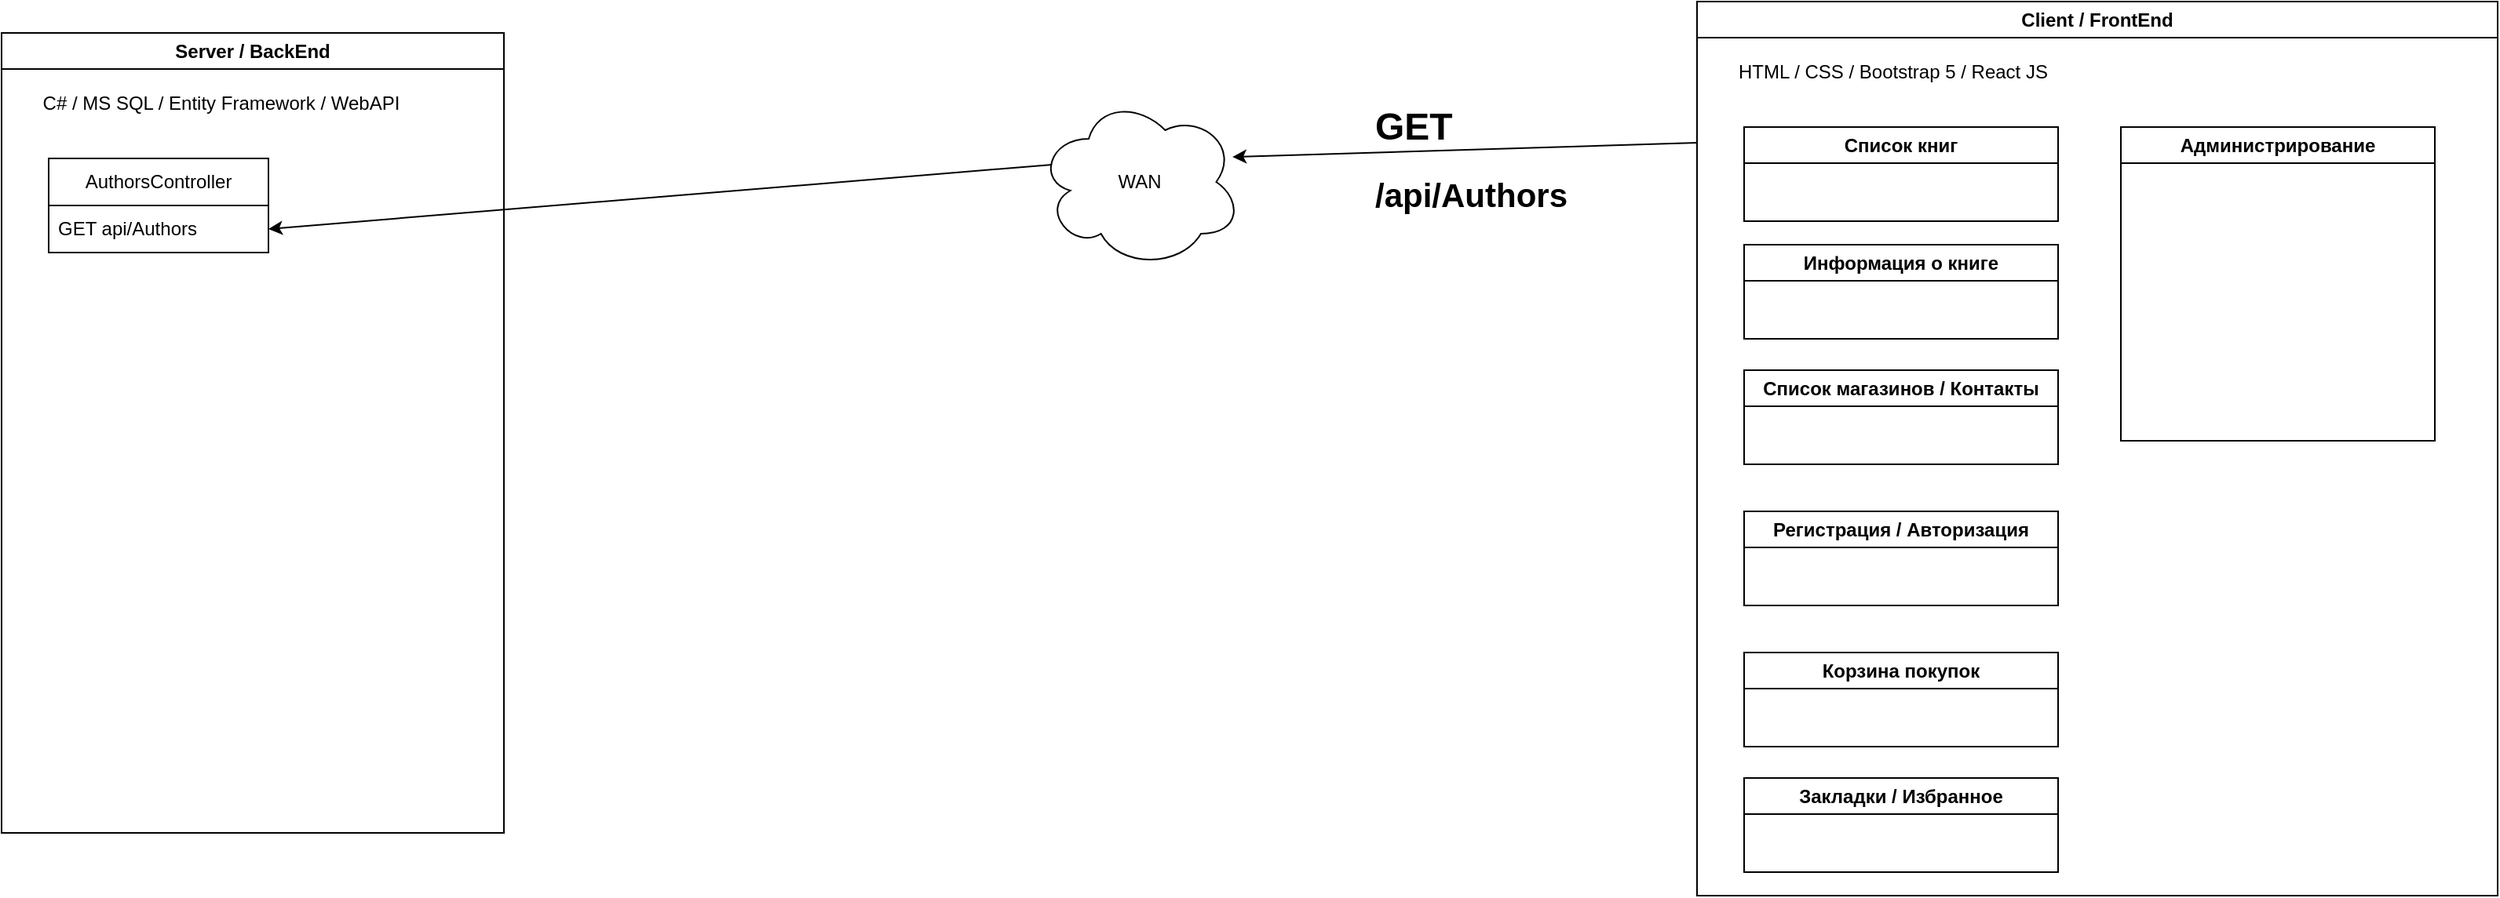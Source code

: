 <mxfile version="21.6.8" type="device">
  <diagram name="Страница — 1" id="BVPntijK4fkDrc1FMcTO">
    <mxGraphModel dx="2261" dy="758" grid="1" gridSize="10" guides="1" tooltips="1" connect="1" arrows="1" fold="1" page="1" pageScale="1" pageWidth="827" pageHeight="1169" math="0" shadow="0">
      <root>
        <mxCell id="0" />
        <mxCell id="1" parent="0" />
        <mxCell id="SLfxozKUtzvzvvXyLlPY-1" value="WAN" style="ellipse;shape=cloud;whiteSpace=wrap;html=1;" vertex="1" parent="1">
          <mxGeometry x="300" y="80" width="130" height="110" as="geometry" />
        </mxCell>
        <mxCell id="SLfxozKUtzvzvvXyLlPY-2" value="Client / FrontEnd" style="swimlane;whiteSpace=wrap;html=1;" vertex="1" parent="1">
          <mxGeometry x="720" y="20" width="510" height="570" as="geometry" />
        </mxCell>
        <mxCell id="SLfxozKUtzvzvvXyLlPY-12" value="Список книг" style="swimlane;whiteSpace=wrap;html=1;" vertex="1" parent="SLfxozKUtzvzvvXyLlPY-2">
          <mxGeometry x="30" y="80" width="200" height="60" as="geometry" />
        </mxCell>
        <mxCell id="SLfxozKUtzvzvvXyLlPY-13" value="Информация о книге" style="swimlane;whiteSpace=wrap;html=1;" vertex="1" parent="SLfxozKUtzvzvvXyLlPY-2">
          <mxGeometry x="30" y="155" width="200" height="60" as="geometry" />
        </mxCell>
        <mxCell id="SLfxozKUtzvzvvXyLlPY-14" value="Корзина покупок" style="swimlane;whiteSpace=wrap;html=1;" vertex="1" parent="SLfxozKUtzvzvvXyLlPY-2">
          <mxGeometry x="30" y="415" width="200" height="60" as="geometry" />
        </mxCell>
        <mxCell id="SLfxozKUtzvzvvXyLlPY-15" value="Список магазинов / Контакты" style="swimlane;whiteSpace=wrap;html=1;" vertex="1" parent="SLfxozKUtzvzvvXyLlPY-2">
          <mxGeometry x="30" y="235" width="200" height="60" as="geometry" />
        </mxCell>
        <mxCell id="SLfxozKUtzvzvvXyLlPY-16" value="Регистрация / Авторизация" style="swimlane;whiteSpace=wrap;html=1;startSize=23;" vertex="1" parent="SLfxozKUtzvzvvXyLlPY-2">
          <mxGeometry x="30" y="325" width="200" height="60" as="geometry" />
        </mxCell>
        <mxCell id="SLfxozKUtzvzvvXyLlPY-18" value="Закладки / Избранное" style="swimlane;whiteSpace=wrap;html=1;" vertex="1" parent="SLfxozKUtzvzvvXyLlPY-2">
          <mxGeometry x="30" y="495" width="200" height="60" as="geometry" />
        </mxCell>
        <mxCell id="SLfxozKUtzvzvvXyLlPY-19" value="Администрирование" style="swimlane;whiteSpace=wrap;html=1;" vertex="1" parent="SLfxozKUtzvzvvXyLlPY-2">
          <mxGeometry x="270" y="80" width="200" height="200" as="geometry" />
        </mxCell>
        <mxCell id="SLfxozKUtzvzvvXyLlPY-21" value="HTML / CSS / Bootstrap 5 / React JS" style="text;html=1;strokeColor=none;fillColor=none;align=center;verticalAlign=middle;whiteSpace=wrap;rounded=0;" vertex="1" parent="SLfxozKUtzvzvvXyLlPY-2">
          <mxGeometry x="10" y="30" width="230" height="30" as="geometry" />
        </mxCell>
        <mxCell id="SLfxozKUtzvzvvXyLlPY-3" value="Server / BackEnd" style="swimlane;whiteSpace=wrap;html=1;" vertex="1" parent="1">
          <mxGeometry x="-360" y="40" width="320" height="510" as="geometry" />
        </mxCell>
        <mxCell id="SLfxozKUtzvzvvXyLlPY-7" value="AuthorsController" style="swimlane;fontStyle=0;childLayout=stackLayout;horizontal=1;startSize=30;horizontalStack=0;resizeParent=1;resizeParentMax=0;resizeLast=0;collapsible=1;marginBottom=0;whiteSpace=wrap;html=1;" vertex="1" parent="SLfxozKUtzvzvvXyLlPY-3">
          <mxGeometry x="30" y="80" width="140" height="60" as="geometry" />
        </mxCell>
        <mxCell id="SLfxozKUtzvzvvXyLlPY-10" value="GET api/Authors" style="text;strokeColor=none;fillColor=none;align=left;verticalAlign=middle;spacingLeft=4;spacingRight=4;overflow=hidden;points=[[0,0.5],[1,0.5]];portConstraint=eastwest;rotatable=0;whiteSpace=wrap;html=1;" vertex="1" parent="SLfxozKUtzvzvvXyLlPY-7">
          <mxGeometry y="30" width="140" height="30" as="geometry" />
        </mxCell>
        <mxCell id="SLfxozKUtzvzvvXyLlPY-20" value="C# / MS SQL / Entity Framework / WebAPI" style="text;html=1;strokeColor=none;fillColor=none;align=center;verticalAlign=middle;whiteSpace=wrap;rounded=0;" vertex="1" parent="SLfxozKUtzvzvvXyLlPY-3">
          <mxGeometry x="10" y="30" width="260" height="30" as="geometry" />
        </mxCell>
        <mxCell id="SLfxozKUtzvzvvXyLlPY-4" value="" style="endArrow=classic;html=1;rounded=0;entryX=0.954;entryY=0.355;entryDx=0;entryDy=0;entryPerimeter=0;" edge="1" parent="1" target="SLfxozKUtzvzvvXyLlPY-1">
          <mxGeometry width="50" height="50" relative="1" as="geometry">
            <mxPoint x="720" y="110" as="sourcePoint" />
            <mxPoint x="440" y="150" as="targetPoint" />
          </mxGeometry>
        </mxCell>
        <mxCell id="SLfxozKUtzvzvvXyLlPY-6" value="&lt;h1&gt;GET&lt;/h1&gt;&lt;p&gt;&lt;font style=&quot;font-size: 21px;&quot;&gt;&lt;b&gt;/api/Authors&lt;/b&gt;&lt;/font&gt;&lt;/p&gt;" style="text;html=1;strokeColor=none;fillColor=none;spacing=5;spacingTop=-20;whiteSpace=wrap;overflow=hidden;rounded=0;" vertex="1" parent="1">
          <mxGeometry x="510" y="80" width="190" height="90" as="geometry" />
        </mxCell>
        <mxCell id="SLfxozKUtzvzvvXyLlPY-11" value="" style="endArrow=classic;html=1;rounded=0;exitX=0.07;exitY=0.4;exitDx=0;exitDy=0;exitPerimeter=0;entryX=1;entryY=0.5;entryDx=0;entryDy=0;" edge="1" parent="1" source="SLfxozKUtzvzvvXyLlPY-1" target="SLfxozKUtzvzvvXyLlPY-10">
          <mxGeometry width="50" height="50" relative="1" as="geometry">
            <mxPoint x="230" y="170" as="sourcePoint" />
            <mxPoint x="280" y="120" as="targetPoint" />
          </mxGeometry>
        </mxCell>
      </root>
    </mxGraphModel>
  </diagram>
</mxfile>
